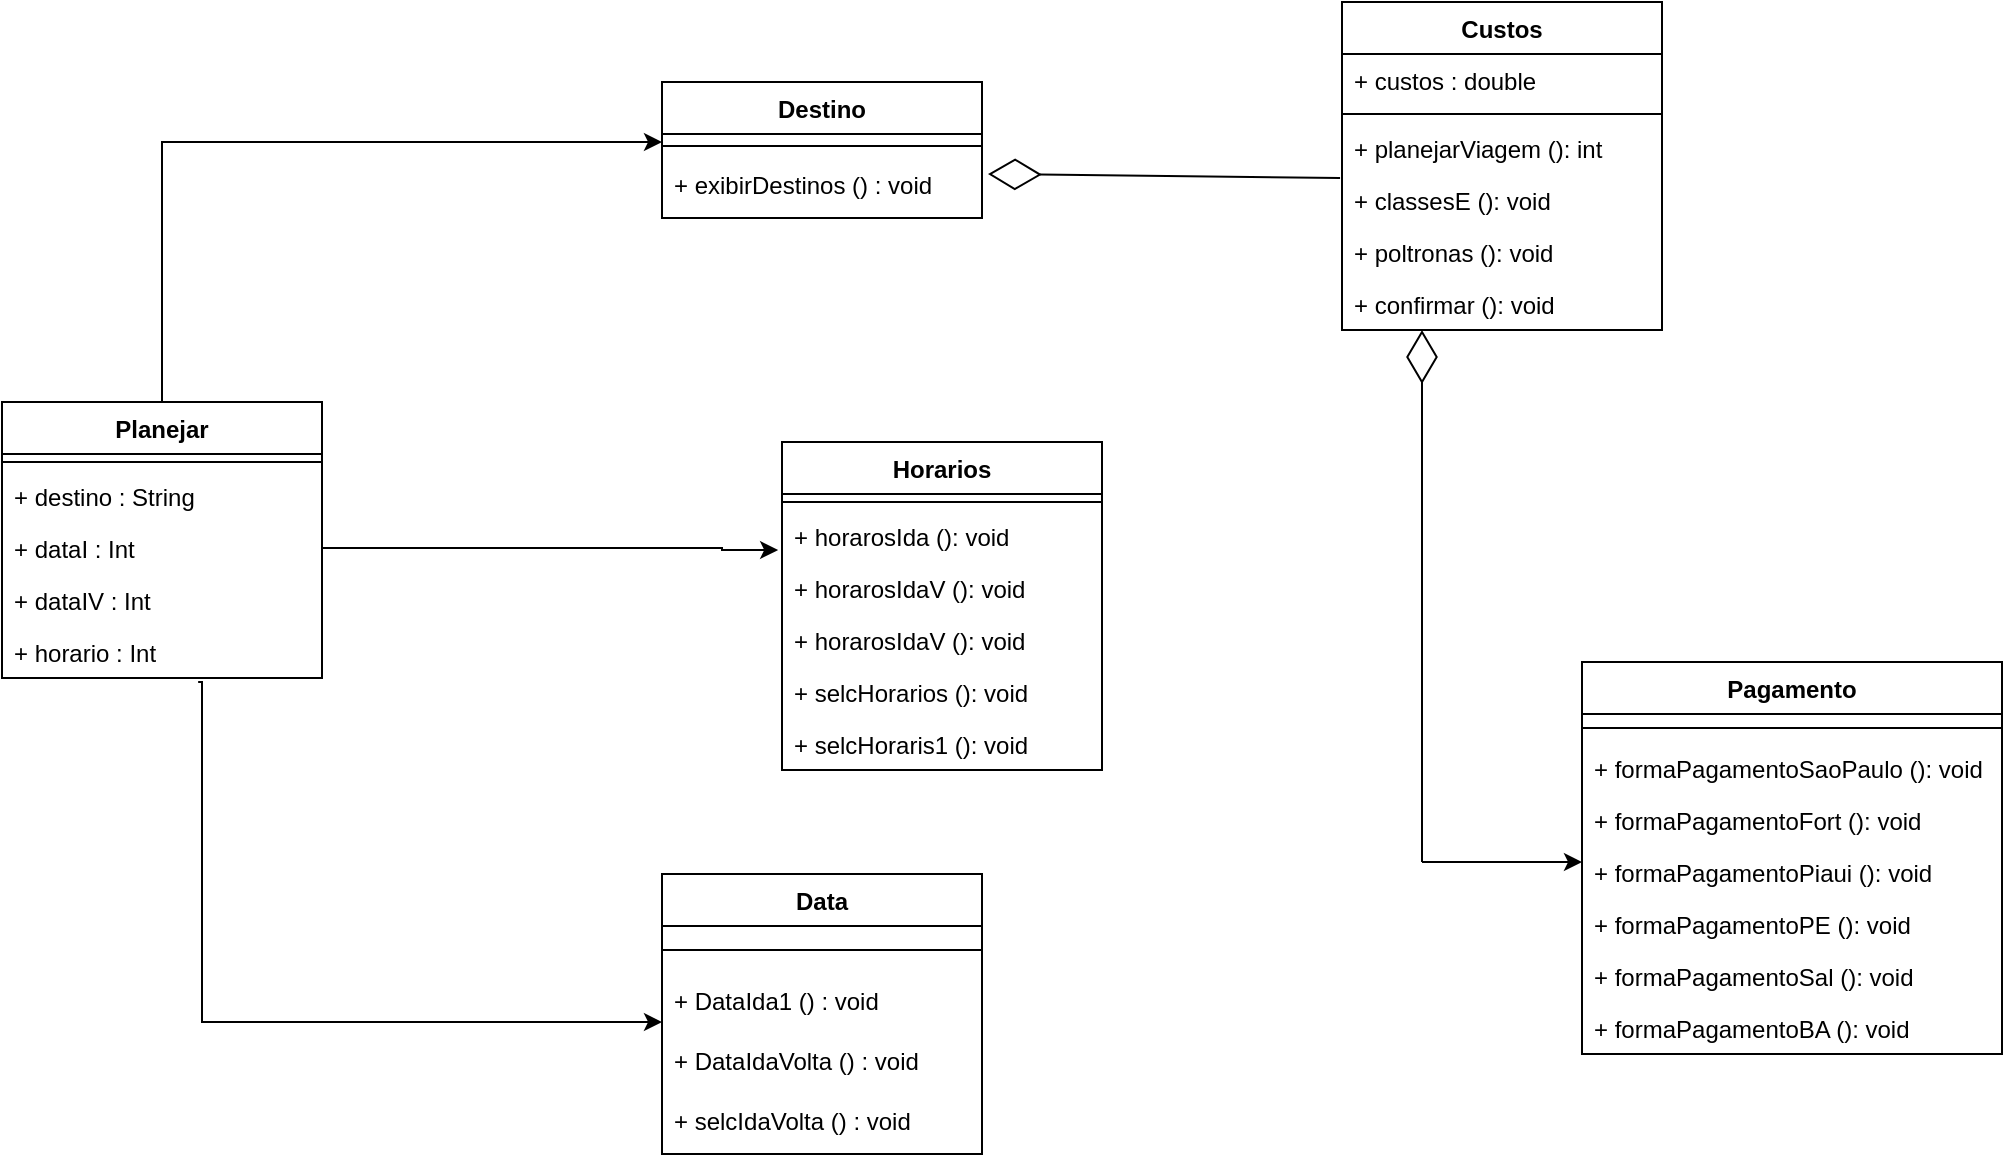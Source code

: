<mxfile version="20.0.3" type="google"><diagram id="C5RBs43oDa-KdzZeNtuy" name="Page-1"><mxGraphModel grid="1" page="1" gridSize="10" guides="1" tooltips="1" connect="1" arrows="1" fold="1" pageScale="1" pageWidth="1169" pageHeight="827" math="0" shadow="0"><root><mxCell id="WIyWlLk6GJQsqaUBKTNV-0"/><mxCell id="WIyWlLk6GJQsqaUBKTNV-1" parent="WIyWlLk6GJQsqaUBKTNV-0"/><mxCell id="3rnmJqzlkz3RlNPQUKzi-20" value="Destino" style="swimlane;fontStyle=1;align=center;verticalAlign=top;childLayout=stackLayout;horizontal=1;startSize=26;horizontalStack=0;resizeParent=1;resizeParentMax=0;resizeLast=0;collapsible=1;marginBottom=0;" vertex="1" parent="WIyWlLk6GJQsqaUBKTNV-1"><mxGeometry x="350" y="50" width="160" height="68" as="geometry"/></mxCell><mxCell id="3rnmJqzlkz3RlNPQUKzi-22" value="" style="line;strokeWidth=1;fillColor=none;align=left;verticalAlign=middle;spacingTop=-1;spacingLeft=3;spacingRight=3;rotatable=0;labelPosition=right;points=[];portConstraint=eastwest;" vertex="1" parent="3rnmJqzlkz3RlNPQUKzi-20"><mxGeometry y="26" width="160" height="12" as="geometry"/></mxCell><mxCell id="zXBoKsG2MUZGcXGc1gVr-8" value="+ exibirDestinos () : void" style="text;strokeColor=none;fillColor=none;align=left;verticalAlign=top;spacingLeft=4;spacingRight=4;overflow=hidden;rotatable=0;points=[[0,0.5],[1,0.5]];portConstraint=eastwest;" vertex="1" parent="3rnmJqzlkz3RlNPQUKzi-20"><mxGeometry y="38" width="160" height="30" as="geometry"/></mxCell><mxCell id="3rnmJqzlkz3RlNPQUKzi-55" value="Planejar" style="swimlane;fontStyle=1;align=center;verticalAlign=top;childLayout=stackLayout;horizontal=1;startSize=26;horizontalStack=0;resizeParent=1;resizeParentMax=0;resizeLast=0;collapsible=1;marginBottom=0;" vertex="1" parent="WIyWlLk6GJQsqaUBKTNV-1"><mxGeometry x="20" y="210" width="160" height="138" as="geometry"/></mxCell><mxCell id="3rnmJqzlkz3RlNPQUKzi-57" value="" style="line;strokeWidth=1;fillColor=none;align=left;verticalAlign=middle;spacingTop=-1;spacingLeft=3;spacingRight=3;rotatable=0;labelPosition=right;points=[];portConstraint=eastwest;" vertex="1" parent="3rnmJqzlkz3RlNPQUKzi-55"><mxGeometry y="26" width="160" height="8" as="geometry"/></mxCell><mxCell id="3rnmJqzlkz3RlNPQUKzi-58" value="+ destino : String   " style="text;strokeColor=none;fillColor=none;align=left;verticalAlign=top;spacingLeft=4;spacingRight=4;overflow=hidden;rotatable=0;points=[[0,0.5],[1,0.5]];portConstraint=eastwest;" vertex="1" parent="3rnmJqzlkz3RlNPQUKzi-55"><mxGeometry y="34" width="160" height="26" as="geometry"/></mxCell><mxCell id="3rnmJqzlkz3RlNPQUKzi-63" value="+ dataI : Int    " style="text;strokeColor=none;fillColor=none;align=left;verticalAlign=top;spacingLeft=4;spacingRight=4;overflow=hidden;rotatable=0;points=[[0,0.5],[1,0.5]];portConstraint=eastwest;" vertex="1" parent="3rnmJqzlkz3RlNPQUKzi-55"><mxGeometry y="60" width="160" height="26" as="geometry"/></mxCell><mxCell id="3rnmJqzlkz3RlNPQUKzi-64" value="+ dataIV : Int    " style="text;strokeColor=none;fillColor=none;align=left;verticalAlign=top;spacingLeft=4;spacingRight=4;overflow=hidden;rotatable=0;points=[[0,0.5],[1,0.5]];portConstraint=eastwest;" vertex="1" parent="3rnmJqzlkz3RlNPQUKzi-55"><mxGeometry y="86" width="160" height="26" as="geometry"/></mxCell><mxCell id="zXBoKsG2MUZGcXGc1gVr-7" value="+ horario : Int    " style="text;strokeColor=none;fillColor=none;align=left;verticalAlign=top;spacingLeft=4;spacingRight=4;overflow=hidden;rotatable=0;points=[[0,0.5],[1,0.5]];portConstraint=eastwest;" vertex="1" parent="3rnmJqzlkz3RlNPQUKzi-55"><mxGeometry y="112" width="160" height="26" as="geometry"/></mxCell><mxCell id="3rnmJqzlkz3RlNPQUKzi-59" value="Horarios" style="swimlane;fontStyle=1;align=center;verticalAlign=top;childLayout=stackLayout;horizontal=1;startSize=26;horizontalStack=0;resizeParent=1;resizeParentMax=0;resizeLast=0;collapsible=1;marginBottom=0;" vertex="1" parent="WIyWlLk6GJQsqaUBKTNV-1"><mxGeometry x="410" y="230" width="160" height="164" as="geometry"/></mxCell><mxCell id="3rnmJqzlkz3RlNPQUKzi-61" value="" style="line;strokeWidth=1;fillColor=none;align=left;verticalAlign=middle;spacingTop=-1;spacingLeft=3;spacingRight=3;rotatable=0;labelPosition=right;points=[];portConstraint=eastwest;" vertex="1" parent="3rnmJqzlkz3RlNPQUKzi-59"><mxGeometry y="26" width="160" height="8" as="geometry"/></mxCell><mxCell id="3rnmJqzlkz3RlNPQUKzi-62" value="+ horarosIda (): void" style="text;strokeColor=none;fillColor=none;align=left;verticalAlign=top;spacingLeft=4;spacingRight=4;overflow=hidden;rotatable=0;points=[[0,0.5],[1,0.5]];portConstraint=eastwest;" vertex="1" parent="3rnmJqzlkz3RlNPQUKzi-59"><mxGeometry y="34" width="160" height="26" as="geometry"/></mxCell><mxCell id="zXBoKsG2MUZGcXGc1gVr-26" value="+ horarosIdaV (): void" style="text;strokeColor=none;fillColor=none;align=left;verticalAlign=top;spacingLeft=4;spacingRight=4;overflow=hidden;rotatable=0;points=[[0,0.5],[1,0.5]];portConstraint=eastwest;" vertex="1" parent="3rnmJqzlkz3RlNPQUKzi-59"><mxGeometry y="60" width="160" height="26" as="geometry"/></mxCell><mxCell id="zXBoKsG2MUZGcXGc1gVr-9" value="+ horarosIdaV (): void" style="text;strokeColor=none;fillColor=none;align=left;verticalAlign=top;spacingLeft=4;spacingRight=4;overflow=hidden;rotatable=0;points=[[0,0.5],[1,0.5]];portConstraint=eastwest;" vertex="1" parent="3rnmJqzlkz3RlNPQUKzi-59"><mxGeometry y="86" width="160" height="26" as="geometry"/></mxCell><mxCell id="zXBoKsG2MUZGcXGc1gVr-10" value="+ selcHorarios (): void" style="text;strokeColor=none;fillColor=none;align=left;verticalAlign=top;spacingLeft=4;spacingRight=4;overflow=hidden;rotatable=0;points=[[0,0.5],[1,0.5]];portConstraint=eastwest;" vertex="1" parent="3rnmJqzlkz3RlNPQUKzi-59"><mxGeometry y="112" width="160" height="26" as="geometry"/></mxCell><mxCell id="zXBoKsG2MUZGcXGc1gVr-11" value="+ selcHoraris1 (): void" style="text;strokeColor=none;fillColor=none;align=left;verticalAlign=top;spacingLeft=4;spacingRight=4;overflow=hidden;rotatable=0;points=[[0,0.5],[1,0.5]];portConstraint=eastwest;" vertex="1" parent="3rnmJqzlkz3RlNPQUKzi-59"><mxGeometry y="138" width="160" height="26" as="geometry"/></mxCell><mxCell id="3rnmJqzlkz3RlNPQUKzi-79" value="Data" style="swimlane;fontStyle=1;align=center;verticalAlign=top;childLayout=stackLayout;horizontal=1;startSize=26;horizontalStack=0;resizeParent=1;resizeParentMax=0;resizeLast=0;collapsible=1;marginBottom=0;" vertex="1" parent="WIyWlLk6GJQsqaUBKTNV-1"><mxGeometry x="350" y="446" width="160" height="140" as="geometry"/></mxCell><mxCell id="3rnmJqzlkz3RlNPQUKzi-86" value="" style="line;strokeWidth=1;fillColor=none;align=left;verticalAlign=middle;spacingTop=-1;spacingLeft=3;spacingRight=3;rotatable=0;labelPosition=right;points=[];portConstraint=eastwest;" vertex="1" parent="3rnmJqzlkz3RlNPQUKzi-79"><mxGeometry y="26" width="160" height="24" as="geometry"/></mxCell><mxCell id="3rnmJqzlkz3RlNPQUKzi-80" value="+ DataIda1 () : void" style="text;strokeColor=none;fillColor=none;align=left;verticalAlign=top;spacingLeft=4;spacingRight=4;overflow=hidden;rotatable=0;points=[[0,0.5],[1,0.5]];portConstraint=eastwest;" vertex="1" parent="3rnmJqzlkz3RlNPQUKzi-79"><mxGeometry y="50" width="160" height="30" as="geometry"/></mxCell><mxCell id="zXBoKsG2MUZGcXGc1gVr-12" value="+ DataIdaVolta () : void" style="text;strokeColor=none;fillColor=none;align=left;verticalAlign=top;spacingLeft=4;spacingRight=4;overflow=hidden;rotatable=0;points=[[0,0.5],[1,0.5]];portConstraint=eastwest;" vertex="1" parent="3rnmJqzlkz3RlNPQUKzi-79"><mxGeometry y="80" width="160" height="30" as="geometry"/></mxCell><mxCell id="zXBoKsG2MUZGcXGc1gVr-13" value="+ selcIdaVolta () : void" style="text;strokeColor=none;fillColor=none;align=left;verticalAlign=top;spacingLeft=4;spacingRight=4;overflow=hidden;rotatable=0;points=[[0,0.5],[1,0.5]];portConstraint=eastwest;" vertex="1" parent="3rnmJqzlkz3RlNPQUKzi-79"><mxGeometry y="110" width="160" height="30" as="geometry"/></mxCell><mxCell id="3rnmJqzlkz3RlNPQUKzi-95" value="Custos" style="swimlane;fontStyle=1;align=center;verticalAlign=top;childLayout=stackLayout;horizontal=1;startSize=26;horizontalStack=0;resizeParent=1;resizeParentMax=0;resizeLast=0;collapsible=1;marginBottom=0;" vertex="1" parent="WIyWlLk6GJQsqaUBKTNV-1"><mxGeometry x="690" y="10" width="160" height="164" as="geometry"/></mxCell><mxCell id="3rnmJqzlkz3RlNPQUKzi-96" value="+ custos : double" style="text;strokeColor=none;fillColor=none;align=left;verticalAlign=top;spacingLeft=4;spacingRight=4;overflow=hidden;rotatable=0;points=[[0,0.5],[1,0.5]];portConstraint=eastwest;" vertex="1" parent="3rnmJqzlkz3RlNPQUKzi-95"><mxGeometry y="26" width="160" height="26" as="geometry"/></mxCell><mxCell id="3rnmJqzlkz3RlNPQUKzi-97" value="" style="line;strokeWidth=1;fillColor=none;align=left;verticalAlign=middle;spacingTop=-1;spacingLeft=3;spacingRight=3;rotatable=0;labelPosition=right;points=[];portConstraint=eastwest;" vertex="1" parent="3rnmJqzlkz3RlNPQUKzi-95"><mxGeometry y="52" width="160" height="8" as="geometry"/></mxCell><mxCell id="3rnmJqzlkz3RlNPQUKzi-98" value="+ planejarViagem (): int" style="text;strokeColor=none;fillColor=none;align=left;verticalAlign=top;spacingLeft=4;spacingRight=4;overflow=hidden;rotatable=0;points=[[0,0.5],[1,0.5]];portConstraint=eastwest;" vertex="1" parent="3rnmJqzlkz3RlNPQUKzi-95"><mxGeometry y="60" width="160" height="26" as="geometry"/></mxCell><mxCell id="zXBoKsG2MUZGcXGc1gVr-14" value="+ classesE (): void" style="text;strokeColor=none;fillColor=none;align=left;verticalAlign=top;spacingLeft=4;spacingRight=4;overflow=hidden;rotatable=0;points=[[0,0.5],[1,0.5]];portConstraint=eastwest;" vertex="1" parent="3rnmJqzlkz3RlNPQUKzi-95"><mxGeometry y="86" width="160" height="26" as="geometry"/></mxCell><mxCell id="zXBoKsG2MUZGcXGc1gVr-15" value="+ poltronas (): void" style="text;strokeColor=none;fillColor=none;align=left;verticalAlign=top;spacingLeft=4;spacingRight=4;overflow=hidden;rotatable=0;points=[[0,0.5],[1,0.5]];portConstraint=eastwest;" vertex="1" parent="3rnmJqzlkz3RlNPQUKzi-95"><mxGeometry y="112" width="160" height="26" as="geometry"/></mxCell><mxCell id="zXBoKsG2MUZGcXGc1gVr-16" value="+ confirmar (): void" style="text;strokeColor=none;fillColor=none;align=left;verticalAlign=top;spacingLeft=4;spacingRight=4;overflow=hidden;rotatable=0;points=[[0,0.5],[1,0.5]];portConstraint=eastwest;" vertex="1" parent="3rnmJqzlkz3RlNPQUKzi-95"><mxGeometry y="138" width="160" height="26" as="geometry"/></mxCell><mxCell id="3rnmJqzlkz3RlNPQUKzi-111" value="Pagamento" style="swimlane;fontStyle=1;align=center;verticalAlign=top;childLayout=stackLayout;horizontal=1;startSize=26;horizontalStack=0;resizeParent=1;resizeParentMax=0;resizeLast=0;collapsible=1;marginBottom=0;" vertex="1" parent="WIyWlLk6GJQsqaUBKTNV-1"><mxGeometry x="810" y="340" width="210" height="196" as="geometry"/></mxCell><mxCell id="3rnmJqzlkz3RlNPQUKzi-113" value="" style="line;strokeWidth=1;fillColor=none;align=left;verticalAlign=middle;spacingTop=-1;spacingLeft=3;spacingRight=3;rotatable=0;labelPosition=right;points=[];portConstraint=eastwest;" vertex="1" parent="3rnmJqzlkz3RlNPQUKzi-111"><mxGeometry y="26" width="210" height="14" as="geometry"/></mxCell><mxCell id="zXBoKsG2MUZGcXGc1gVr-18" value="+ formaPagamentoSaoPaulo (): void" style="text;strokeColor=none;fillColor=none;align=left;verticalAlign=top;spacingLeft=4;spacingRight=4;overflow=hidden;rotatable=0;points=[[0,0.5],[1,0.5]];portConstraint=eastwest;" vertex="1" parent="3rnmJqzlkz3RlNPQUKzi-111"><mxGeometry y="40" width="210" height="26" as="geometry"/></mxCell><mxCell id="zXBoKsG2MUZGcXGc1gVr-19" value="+ formaPagamentoFort (): void" style="text;strokeColor=none;fillColor=none;align=left;verticalAlign=top;spacingLeft=4;spacingRight=4;overflow=hidden;rotatable=0;points=[[0,0.5],[1,0.5]];portConstraint=eastwest;" vertex="1" parent="3rnmJqzlkz3RlNPQUKzi-111"><mxGeometry y="66" width="210" height="26" as="geometry"/></mxCell><mxCell id="zXBoKsG2MUZGcXGc1gVr-20" value="+ formaPagamentoPiaui (): void" style="text;strokeColor=none;fillColor=none;align=left;verticalAlign=top;spacingLeft=4;spacingRight=4;overflow=hidden;rotatable=0;points=[[0,0.5],[1,0.5]];portConstraint=eastwest;" vertex="1" parent="3rnmJqzlkz3RlNPQUKzi-111"><mxGeometry y="92" width="210" height="26" as="geometry"/></mxCell><mxCell id="zXBoKsG2MUZGcXGc1gVr-21" value="+ formaPagamentoPE (): void" style="text;strokeColor=none;fillColor=none;align=left;verticalAlign=top;spacingLeft=4;spacingRight=4;overflow=hidden;rotatable=0;points=[[0,0.5],[1,0.5]];portConstraint=eastwest;" vertex="1" parent="3rnmJqzlkz3RlNPQUKzi-111"><mxGeometry y="118" width="210" height="26" as="geometry"/></mxCell><mxCell id="zXBoKsG2MUZGcXGc1gVr-22" value="+ formaPagamentoSal (): void" style="text;strokeColor=none;fillColor=none;align=left;verticalAlign=top;spacingLeft=4;spacingRight=4;overflow=hidden;rotatable=0;points=[[0,0.5],[1,0.5]];portConstraint=eastwest;" vertex="1" parent="3rnmJqzlkz3RlNPQUKzi-111"><mxGeometry y="144" width="210" height="26" as="geometry"/></mxCell><mxCell id="zXBoKsG2MUZGcXGc1gVr-23" value="+ formaPagamentoBA (): void" style="text;strokeColor=none;fillColor=none;align=left;verticalAlign=top;spacingLeft=4;spacingRight=4;overflow=hidden;rotatable=0;points=[[0,0.5],[1,0.5]];portConstraint=eastwest;" vertex="1" parent="3rnmJqzlkz3RlNPQUKzi-111"><mxGeometry y="170" width="210" height="26" as="geometry"/></mxCell><mxCell id="zXBoKsG2MUZGcXGc1gVr-24" style="edgeStyle=orthogonalEdgeStyle;rounded=0;orthogonalLoop=1;jettySize=auto;html=1;exitX=1;exitY=0.5;exitDx=0;exitDy=0;entryX=-0.012;entryY=0.769;entryDx=0;entryDy=0;entryPerimeter=0;" edge="1" parent="WIyWlLk6GJQsqaUBKTNV-1" source="3rnmJqzlkz3RlNPQUKzi-63" target="3rnmJqzlkz3RlNPQUKzi-62"><mxGeometry relative="1" as="geometry"><mxPoint x="280" y="250" as="sourcePoint"/><mxPoint x="380" y="280" as="targetPoint"/><Array as="points"><mxPoint x="380" y="283"/><mxPoint x="380" y="284"/></Array></mxGeometry></mxCell><mxCell id="zXBoKsG2MUZGcXGc1gVr-27" style="edgeStyle=orthogonalEdgeStyle;rounded=0;orthogonalLoop=1;jettySize=auto;html=1;exitX=0.613;exitY=1.077;exitDx=0;exitDy=0;exitPerimeter=0;" edge="1" parent="WIyWlLk6GJQsqaUBKTNV-1" source="zXBoKsG2MUZGcXGc1gVr-7"><mxGeometry relative="1" as="geometry"><mxPoint x="200" y="440" as="sourcePoint"/><mxPoint x="350" y="520" as="targetPoint"/><Array as="points"><mxPoint x="120" y="350"/><mxPoint x="120" y="520"/></Array></mxGeometry></mxCell><mxCell id="zXBoKsG2MUZGcXGc1gVr-29" style="edgeStyle=orthogonalEdgeStyle;rounded=0;orthogonalLoop=1;jettySize=auto;html=1;exitX=0.5;exitY=0;exitDx=0;exitDy=0;" edge="1" parent="WIyWlLk6GJQsqaUBKTNV-1" source="3rnmJqzlkz3RlNPQUKzi-55"><mxGeometry relative="1" as="geometry"><mxPoint x="240" y="120" as="sourcePoint"/><mxPoint x="350" y="80" as="targetPoint"/><Array as="points"><mxPoint x="100" y="80"/></Array></mxGeometry></mxCell><mxCell id="zXBoKsG2MUZGcXGc1gVr-32" style="edgeStyle=orthogonalEdgeStyle;rounded=0;orthogonalLoop=1;jettySize=auto;html=1;" edge="1" parent="WIyWlLk6GJQsqaUBKTNV-1"><mxGeometry relative="1" as="geometry"><mxPoint x="730" y="440" as="sourcePoint"/><mxPoint x="810" y="440" as="targetPoint"/><Array as="points"><mxPoint x="762" y="440"/></Array></mxGeometry></mxCell><mxCell id="zXBoKsG2MUZGcXGc1gVr-33" value="" style="endArrow=diamondThin;endFill=0;endSize=24;html=1;rounded=0;entryX=1.019;entryY=0.267;entryDx=0;entryDy=0;exitX=-0.006;exitY=1.077;exitDx=0;exitDy=0;exitPerimeter=0;entryPerimeter=0;" edge="1" parent="WIyWlLk6GJQsqaUBKTNV-1" source="3rnmJqzlkz3RlNPQUKzi-98" target="zXBoKsG2MUZGcXGc1gVr-8"><mxGeometry width="160" relative="1" as="geometry"><mxPoint x="640" y="140.99" as="sourcePoint"/><mxPoint x="530" y="139.996" as="targetPoint"/><Array as="points"><mxPoint x="513" y="96"/></Array></mxGeometry></mxCell><mxCell id="zXBoKsG2MUZGcXGc1gVr-36" value="" style="endArrow=diamondThin;endFill=0;endSize=24;html=1;rounded=0;entryX=1;entryY=0.5;entryDx=0;entryDy=0;" edge="1" parent="WIyWlLk6GJQsqaUBKTNV-1"><mxGeometry width="160" relative="1" as="geometry"><mxPoint x="730" y="440" as="sourcePoint"/><mxPoint x="730" y="173.996" as="targetPoint"/><Array as="points"><mxPoint x="730" y="310"/></Array></mxGeometry></mxCell></root></mxGraphModel></diagram></mxfile>